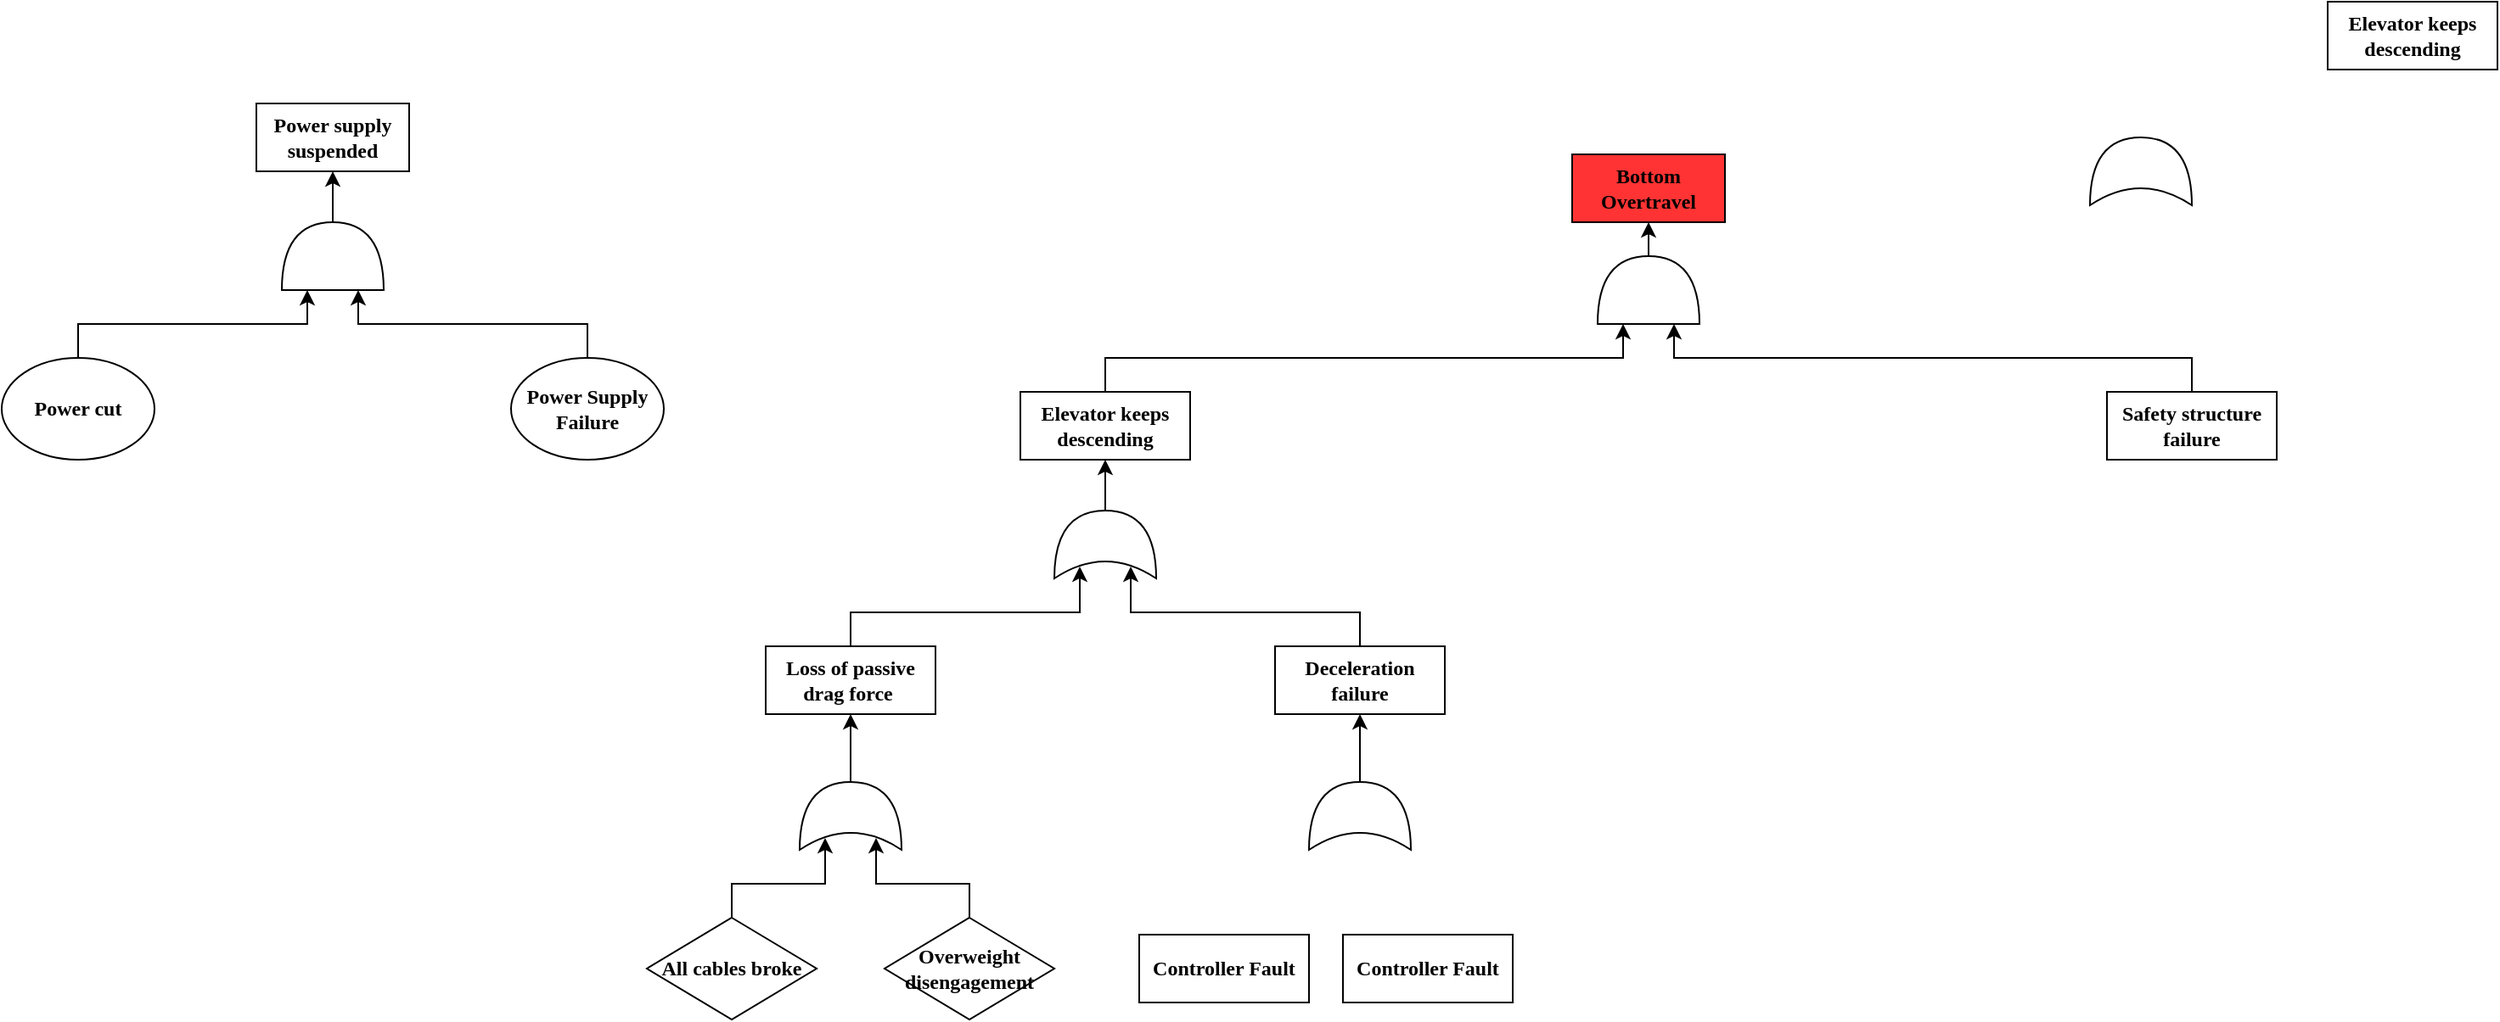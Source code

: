 <mxfile version="25.0.1">
  <diagram name="第 1 页" id="zT9jWQr5E4F1eY5Tu46j">
    <mxGraphModel dx="2002" dy="529" grid="1" gridSize="10" guides="1" tooltips="1" connect="1" arrows="1" fold="1" page="1" pageScale="1" pageWidth="1169" pageHeight="827" math="0" shadow="0">
      <root>
        <mxCell id="0" />
        <mxCell id="1" parent="0" />
        <mxCell id="Ahpk8PtyI5335mOtgSYe-1" value="&lt;font&gt;&lt;b style=&quot;&quot;&gt;Bottom Overtravel&lt;/b&gt;&lt;/font&gt;" style="rounded=0;whiteSpace=wrap;html=1;gradientColor=none;gradientDirection=north;fillColor=#FF3333;fontFamily=Times New Roman;" vertex="1" parent="1">
          <mxGeometry x="475" y="120" width="90" height="40" as="geometry" />
        </mxCell>
        <mxCell id="Ahpk8PtyI5335mOtgSYe-10" value="&lt;font face=&quot;Times New Roman&quot;&gt;&lt;b style=&quot;&quot;&gt;Safety structure failure&lt;/b&gt;&lt;/font&gt;" style="rounded=0;whiteSpace=wrap;html=1;gradientDirection=north;" vertex="1" parent="1">
          <mxGeometry x="790" y="260" width="100" height="40" as="geometry" />
        </mxCell>
        <mxCell id="Ahpk8PtyI5335mOtgSYe-17" style="edgeStyle=orthogonalEdgeStyle;rounded=0;orthogonalLoop=1;jettySize=auto;html=1;exitX=1;exitY=0.5;exitDx=0;exitDy=0;exitPerimeter=0;entryX=0.5;entryY=1;entryDx=0;entryDy=0;" edge="1" parent="1" source="Ahpk8PtyI5335mOtgSYe-16" target="Ahpk8PtyI5335mOtgSYe-1">
          <mxGeometry relative="1" as="geometry" />
        </mxCell>
        <mxCell id="Ahpk8PtyI5335mOtgSYe-16" value="" style="shape=or;whiteSpace=wrap;html=1;rotation=-90;" vertex="1" parent="1">
          <mxGeometry x="500" y="170" width="40" height="60" as="geometry" />
        </mxCell>
        <mxCell id="Ahpk8PtyI5335mOtgSYe-18" style="edgeStyle=orthogonalEdgeStyle;rounded=0;orthogonalLoop=1;jettySize=auto;html=1;exitX=0.5;exitY=0;exitDx=0;exitDy=0;entryX=0;entryY=0.25;entryDx=0;entryDy=0;entryPerimeter=0;" edge="1" parent="1" source="Ahpk8PtyI5335mOtgSYe-7" target="Ahpk8PtyI5335mOtgSYe-16">
          <mxGeometry relative="1" as="geometry" />
        </mxCell>
        <mxCell id="Ahpk8PtyI5335mOtgSYe-19" style="edgeStyle=orthogonalEdgeStyle;rounded=0;orthogonalLoop=1;jettySize=auto;html=1;exitX=0.5;exitY=0;exitDx=0;exitDy=0;entryX=0;entryY=0.75;entryDx=0;entryDy=0;entryPerimeter=0;" edge="1" parent="1" source="Ahpk8PtyI5335mOtgSYe-10" target="Ahpk8PtyI5335mOtgSYe-16">
          <mxGeometry relative="1" as="geometry" />
        </mxCell>
        <mxCell id="Ahpk8PtyI5335mOtgSYe-21" value="&lt;b&gt;Power supply suspended&lt;/b&gt;" style="rounded=0;whiteSpace=wrap;html=1;gradientDirection=north;fontFamily=Times New Roman;" vertex="1" parent="1">
          <mxGeometry x="-300" y="90" width="90" height="40" as="geometry" />
        </mxCell>
        <mxCell id="Ahpk8PtyI5335mOtgSYe-23" style="edgeStyle=orthogonalEdgeStyle;rounded=0;orthogonalLoop=1;jettySize=auto;html=1;exitX=1;exitY=0.5;exitDx=0;exitDy=0;exitPerimeter=0;entryX=0.5;entryY=1;entryDx=0;entryDy=0;" edge="1" parent="1" source="Ahpk8PtyI5335mOtgSYe-22" target="Ahpk8PtyI5335mOtgSYe-21">
          <mxGeometry relative="1" as="geometry" />
        </mxCell>
        <mxCell id="Ahpk8PtyI5335mOtgSYe-22" value="" style="shape=or;whiteSpace=wrap;html=1;rotation=-90;" vertex="1" parent="1">
          <mxGeometry x="-275" y="150" width="40" height="60" as="geometry" />
        </mxCell>
        <mxCell id="Ahpk8PtyI5335mOtgSYe-24" value="&lt;font face=&quot;Times New Roman&quot;&gt;&lt;b&gt;Power cut&lt;/b&gt;&lt;/font&gt;" style="ellipse;whiteSpace=wrap;html=1;" vertex="1" parent="1">
          <mxGeometry x="-450" y="240" width="90" height="60" as="geometry" />
        </mxCell>
        <mxCell id="Ahpk8PtyI5335mOtgSYe-26" value="&lt;b style=&quot;font-family: &amp;quot;Times New Roman&amp;quot;;&quot;&gt;Power Supply Failure&lt;/b&gt;" style="ellipse;whiteSpace=wrap;html=1;" vertex="1" parent="1">
          <mxGeometry x="-150" y="240" width="90" height="60" as="geometry" />
        </mxCell>
        <mxCell id="Ahpk8PtyI5335mOtgSYe-27" style="edgeStyle=orthogonalEdgeStyle;rounded=0;orthogonalLoop=1;jettySize=auto;html=1;exitX=0.5;exitY=0;exitDx=0;exitDy=0;entryX=0;entryY=0.25;entryDx=0;entryDy=0;entryPerimeter=0;" edge="1" parent="1" source="Ahpk8PtyI5335mOtgSYe-24" target="Ahpk8PtyI5335mOtgSYe-22">
          <mxGeometry relative="1" as="geometry" />
        </mxCell>
        <mxCell id="Ahpk8PtyI5335mOtgSYe-28" style="edgeStyle=orthogonalEdgeStyle;rounded=0;orthogonalLoop=1;jettySize=auto;html=1;exitX=0.5;exitY=0;exitDx=0;exitDy=0;entryX=0;entryY=0.75;entryDx=0;entryDy=0;entryPerimeter=0;" edge="1" parent="1" source="Ahpk8PtyI5335mOtgSYe-26" target="Ahpk8PtyI5335mOtgSYe-22">
          <mxGeometry relative="1" as="geometry" />
        </mxCell>
        <mxCell id="Ahpk8PtyI5335mOtgSYe-29" value="" style="shape=xor;whiteSpace=wrap;html=1;rotation=-90;" vertex="1" parent="1">
          <mxGeometry x="790" y="100" width="40" height="60" as="geometry" />
        </mxCell>
        <mxCell id="Ahpk8PtyI5335mOtgSYe-33" value="&lt;font&gt;&lt;b style=&quot;&quot;&gt;Elevator keeps descending&lt;/b&gt;&lt;/font&gt;" style="rounded=0;whiteSpace=wrap;html=1;gradientDirection=north;fontFamily=Times New Roman;" vertex="1" parent="1">
          <mxGeometry x="920" y="30" width="100" height="40" as="geometry" />
        </mxCell>
        <mxCell id="Ahpk8PtyI5335mOtgSYe-7" value="&lt;font&gt;&lt;b style=&quot;&quot;&gt;Elevator keeps descending&lt;/b&gt;&lt;/font&gt;" style="rounded=0;whiteSpace=wrap;html=1;gradientDirection=north;fontFamily=Times New Roman;container=0;" vertex="1" parent="1">
          <mxGeometry x="150" y="260" width="100" height="40" as="geometry" />
        </mxCell>
        <mxCell id="Ahpk8PtyI5335mOtgSYe-38" style="edgeStyle=orthogonalEdgeStyle;rounded=0;orthogonalLoop=1;jettySize=auto;html=1;exitX=1;exitY=0.5;exitDx=0;exitDy=0;exitPerimeter=0;entryX=0.5;entryY=1;entryDx=0;entryDy=0;" edge="1" parent="1" source="Ahpk8PtyI5335mOtgSYe-37" target="Ahpk8PtyI5335mOtgSYe-7">
          <mxGeometry relative="1" as="geometry" />
        </mxCell>
        <mxCell id="Ahpk8PtyI5335mOtgSYe-37" value="" style="shape=xor;whiteSpace=wrap;html=1;rotation=-90;container=0;" vertex="1" parent="1">
          <mxGeometry x="180" y="320" width="40" height="60" as="geometry" />
        </mxCell>
        <mxCell id="Ahpk8PtyI5335mOtgSYe-42" style="edgeStyle=orthogonalEdgeStyle;rounded=0;orthogonalLoop=1;jettySize=auto;html=1;exitX=0.5;exitY=0;exitDx=0;exitDy=0;entryX=0.175;entryY=0.25;entryDx=0;entryDy=0;entryPerimeter=0;" edge="1" parent="1" source="Ahpk8PtyI5335mOtgSYe-35" target="Ahpk8PtyI5335mOtgSYe-37">
          <mxGeometry relative="1" as="geometry" />
        </mxCell>
        <mxCell id="Ahpk8PtyI5335mOtgSYe-44" style="edgeStyle=orthogonalEdgeStyle;rounded=0;orthogonalLoop=1;jettySize=auto;html=1;exitX=0.5;exitY=0;exitDx=0;exitDy=0;entryX=0.175;entryY=0.75;entryDx=0;entryDy=0;entryPerimeter=0;" edge="1" parent="1" source="Ahpk8PtyI5335mOtgSYe-40" target="Ahpk8PtyI5335mOtgSYe-37">
          <mxGeometry relative="1" as="geometry" />
        </mxCell>
        <mxCell id="Ahpk8PtyI5335mOtgSYe-56" value="" style="group" vertex="1" connectable="0" parent="1">
          <mxGeometry x="300" y="410" width="100" height="120" as="geometry" />
        </mxCell>
        <mxCell id="Ahpk8PtyI5335mOtgSYe-40" value="&lt;b&gt;Deceleration failure&lt;/b&gt;" style="rounded=0;whiteSpace=wrap;html=1;gradientDirection=north;fontFamily=Times New Roman;container=0;" vertex="1" parent="Ahpk8PtyI5335mOtgSYe-56">
          <mxGeometry width="100" height="40" as="geometry" />
        </mxCell>
        <mxCell id="Ahpk8PtyI5335mOtgSYe-55" value="" style="edgeStyle=orthogonalEdgeStyle;rounded=0;orthogonalLoop=1;jettySize=auto;html=1;" edge="1" parent="Ahpk8PtyI5335mOtgSYe-56" source="Ahpk8PtyI5335mOtgSYe-54" target="Ahpk8PtyI5335mOtgSYe-40">
          <mxGeometry relative="1" as="geometry" />
        </mxCell>
        <mxCell id="Ahpk8PtyI5335mOtgSYe-54" value="" style="shape=xor;whiteSpace=wrap;html=1;rotation=-90;container=0;" vertex="1" parent="Ahpk8PtyI5335mOtgSYe-56">
          <mxGeometry x="30" y="70" width="40" height="60" as="geometry" />
        </mxCell>
        <mxCell id="Ahpk8PtyI5335mOtgSYe-35" value="&lt;b&gt;Loss of passive drag force&amp;nbsp;&lt;/b&gt;" style="rounded=0;whiteSpace=wrap;html=1;gradientDirection=north;fontFamily=Times New Roman;container=0;" vertex="1" parent="1">
          <mxGeometry y="410" width="100" height="40" as="geometry" />
        </mxCell>
        <mxCell id="Ahpk8PtyI5335mOtgSYe-52" style="edgeStyle=orthogonalEdgeStyle;rounded=0;orthogonalLoop=1;jettySize=auto;html=1;exitX=1;exitY=0.5;exitDx=0;exitDy=0;exitPerimeter=0;entryX=0.5;entryY=1;entryDx=0;entryDy=0;" edge="1" parent="1" source="Ahpk8PtyI5335mOtgSYe-51" target="Ahpk8PtyI5335mOtgSYe-35">
          <mxGeometry relative="1" as="geometry" />
        </mxCell>
        <mxCell id="Ahpk8PtyI5335mOtgSYe-51" value="" style="shape=xor;whiteSpace=wrap;html=1;rotation=-90;container=0;" vertex="1" parent="1">
          <mxGeometry x="30" y="480" width="40" height="60" as="geometry" />
        </mxCell>
        <mxCell id="Ahpk8PtyI5335mOtgSYe-72" value="&lt;b&gt;Controller Fault&lt;/b&gt;" style="rounded=0;whiteSpace=wrap;html=1;gradientDirection=north;fontFamily=Times New Roman;container=0;" vertex="1" parent="1">
          <mxGeometry x="220" y="580" width="100" height="40" as="geometry" />
        </mxCell>
        <mxCell id="Ahpk8PtyI5335mOtgSYe-79" value="&lt;b style=&quot;font-family: &amp;quot;Times New Roman&amp;quot;;&quot;&gt;All cables broke&lt;/b&gt;" style="rhombus;whiteSpace=wrap;html=1;" vertex="1" parent="1">
          <mxGeometry x="-70" y="570" width="100" height="60" as="geometry" />
        </mxCell>
        <mxCell id="Ahpk8PtyI5335mOtgSYe-83" value="&lt;span style=&quot;font-family: &amp;quot;Times New Roman&amp;quot;;&quot;&gt;&lt;font&gt;&lt;b&gt;Overweight disengagement&lt;/b&gt;&lt;/font&gt;&lt;/span&gt;" style="rhombus;whiteSpace=wrap;html=1;" vertex="1" parent="1">
          <mxGeometry x="70" y="570" width="100" height="60" as="geometry" />
        </mxCell>
        <mxCell id="Ahpk8PtyI5335mOtgSYe-81" style="edgeStyle=orthogonalEdgeStyle;rounded=0;orthogonalLoop=1;jettySize=auto;html=1;exitX=0.5;exitY=0;exitDx=0;exitDy=0;entryX=0.175;entryY=0.25;entryDx=0;entryDy=0;entryPerimeter=0;" edge="1" parent="1" source="Ahpk8PtyI5335mOtgSYe-79" target="Ahpk8PtyI5335mOtgSYe-51">
          <mxGeometry relative="1" as="geometry" />
        </mxCell>
        <mxCell id="Ahpk8PtyI5335mOtgSYe-85" style="edgeStyle=orthogonalEdgeStyle;rounded=0;orthogonalLoop=1;jettySize=auto;html=1;exitX=0.5;exitY=0;exitDx=0;exitDy=0;entryX=0.175;entryY=0.75;entryDx=0;entryDy=0;entryPerimeter=0;" edge="1" parent="1" source="Ahpk8PtyI5335mOtgSYe-83" target="Ahpk8PtyI5335mOtgSYe-51">
          <mxGeometry relative="1" as="geometry" />
        </mxCell>
        <mxCell id="Ahpk8PtyI5335mOtgSYe-86" value="&lt;b&gt;Controller Fault&lt;/b&gt;" style="rounded=0;whiteSpace=wrap;html=1;gradientDirection=north;fontFamily=Times New Roman;container=0;" vertex="1" parent="1">
          <mxGeometry x="340" y="580" width="100" height="40" as="geometry" />
        </mxCell>
      </root>
    </mxGraphModel>
  </diagram>
</mxfile>
